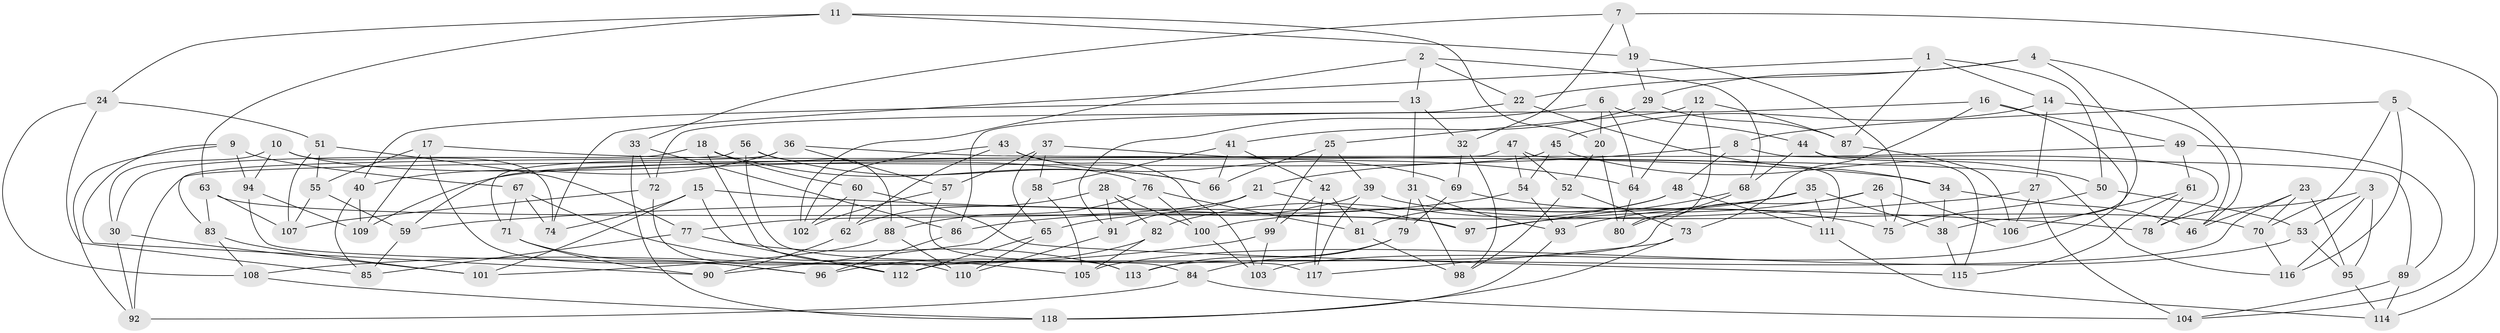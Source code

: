 // Generated by graph-tools (version 1.1) at 2025/37/03/09/25 02:37:58]
// undirected, 118 vertices, 236 edges
graph export_dot {
graph [start="1"]
  node [color=gray90,style=filled];
  1;
  2;
  3;
  4;
  5;
  6;
  7;
  8;
  9;
  10;
  11;
  12;
  13;
  14;
  15;
  16;
  17;
  18;
  19;
  20;
  21;
  22;
  23;
  24;
  25;
  26;
  27;
  28;
  29;
  30;
  31;
  32;
  33;
  34;
  35;
  36;
  37;
  38;
  39;
  40;
  41;
  42;
  43;
  44;
  45;
  46;
  47;
  48;
  49;
  50;
  51;
  52;
  53;
  54;
  55;
  56;
  57;
  58;
  59;
  60;
  61;
  62;
  63;
  64;
  65;
  66;
  67;
  68;
  69;
  70;
  71;
  72;
  73;
  74;
  75;
  76;
  77;
  78;
  79;
  80;
  81;
  82;
  83;
  84;
  85;
  86;
  87;
  88;
  89;
  90;
  91;
  92;
  93;
  94;
  95;
  96;
  97;
  98;
  99;
  100;
  101;
  102;
  103;
  104;
  105;
  106;
  107;
  108;
  109;
  110;
  111;
  112;
  113;
  114;
  115;
  116;
  117;
  118;
  1 -- 74;
  1 -- 87;
  1 -- 50;
  1 -- 14;
  2 -- 102;
  2 -- 13;
  2 -- 68;
  2 -- 22;
  3 -- 53;
  3 -- 95;
  3 -- 116;
  3 -- 78;
  4 -- 38;
  4 -- 22;
  4 -- 46;
  4 -- 29;
  5 -- 116;
  5 -- 70;
  5 -- 104;
  5 -- 8;
  6 -- 44;
  6 -- 64;
  6 -- 91;
  6 -- 20;
  7 -- 33;
  7 -- 114;
  7 -- 32;
  7 -- 19;
  8 -- 78;
  8 -- 48;
  8 -- 21;
  9 -- 92;
  9 -- 94;
  9 -- 90;
  9 -- 67;
  10 -- 74;
  10 -- 94;
  10 -- 76;
  10 -- 30;
  11 -- 24;
  11 -- 20;
  11 -- 19;
  11 -- 63;
  12 -- 80;
  12 -- 64;
  12 -- 25;
  12 -- 87;
  13 -- 32;
  13 -- 31;
  13 -- 40;
  14 -- 46;
  14 -- 27;
  14 -- 45;
  15 -- 112;
  15 -- 78;
  15 -- 74;
  15 -- 101;
  16 -- 86;
  16 -- 73;
  16 -- 103;
  16 -- 49;
  17 -- 96;
  17 -- 109;
  17 -- 34;
  17 -- 55;
  18 -- 30;
  18 -- 66;
  18 -- 113;
  18 -- 60;
  19 -- 75;
  19 -- 29;
  20 -- 80;
  20 -- 52;
  21 -- 91;
  21 -- 97;
  21 -- 77;
  22 -- 72;
  22 -- 34;
  23 -- 46;
  23 -- 113;
  23 -- 70;
  23 -- 95;
  24 -- 108;
  24 -- 51;
  24 -- 85;
  25 -- 66;
  25 -- 99;
  25 -- 39;
  26 -- 106;
  26 -- 112;
  26 -- 97;
  26 -- 75;
  27 -- 104;
  27 -- 106;
  27 -- 59;
  28 -- 91;
  28 -- 100;
  28 -- 82;
  28 -- 62;
  29 -- 41;
  29 -- 87;
  30 -- 92;
  30 -- 101;
  31 -- 79;
  31 -- 93;
  31 -- 98;
  32 -- 98;
  32 -- 69;
  33 -- 72;
  33 -- 86;
  33 -- 118;
  34 -- 46;
  34 -- 38;
  35 -- 100;
  35 -- 93;
  35 -- 111;
  35 -- 38;
  36 -- 71;
  36 -- 116;
  36 -- 57;
  36 -- 40;
  37 -- 58;
  37 -- 57;
  37 -- 64;
  37 -- 65;
  38 -- 115;
  39 -- 117;
  39 -- 65;
  39 -- 70;
  40 -- 109;
  40 -- 85;
  41 -- 66;
  41 -- 42;
  41 -- 58;
  42 -- 99;
  42 -- 81;
  42 -- 117;
  43 -- 62;
  43 -- 103;
  43 -- 102;
  43 -- 69;
  44 -- 68;
  44 -- 89;
  44 -- 115;
  45 -- 54;
  45 -- 59;
  45 -- 50;
  47 -- 52;
  47 -- 111;
  47 -- 92;
  47 -- 54;
  48 -- 82;
  48 -- 111;
  48 -- 81;
  49 -- 109;
  49 -- 89;
  49 -- 61;
  50 -- 75;
  50 -- 53;
  51 -- 55;
  51 -- 107;
  51 -- 77;
  52 -- 98;
  52 -- 73;
  53 -- 105;
  53 -- 95;
  54 -- 93;
  54 -- 86;
  55 -- 107;
  55 -- 59;
  56 -- 83;
  56 -- 84;
  56 -- 88;
  56 -- 66;
  57 -- 102;
  57 -- 117;
  58 -- 90;
  58 -- 105;
  59 -- 85;
  60 -- 62;
  60 -- 115;
  60 -- 102;
  61 -- 78;
  61 -- 115;
  61 -- 106;
  62 -- 90;
  63 -- 97;
  63 -- 83;
  63 -- 107;
  64 -- 80;
  65 -- 110;
  65 -- 112;
  67 -- 74;
  67 -- 71;
  67 -- 105;
  68 -- 97;
  68 -- 80;
  69 -- 75;
  69 -- 79;
  70 -- 116;
  71 -- 96;
  71 -- 90;
  72 -- 107;
  72 -- 110;
  73 -- 117;
  73 -- 118;
  76 -- 100;
  76 -- 88;
  76 -- 81;
  77 -- 85;
  77 -- 113;
  79 -- 113;
  79 -- 84;
  81 -- 98;
  82 -- 96;
  82 -- 105;
  83 -- 108;
  83 -- 101;
  84 -- 104;
  84 -- 92;
  86 -- 96;
  87 -- 106;
  88 -- 101;
  88 -- 110;
  89 -- 104;
  89 -- 114;
  91 -- 110;
  93 -- 118;
  94 -- 112;
  94 -- 109;
  95 -- 114;
  99 -- 108;
  99 -- 103;
  100 -- 103;
  108 -- 118;
  111 -- 114;
}
